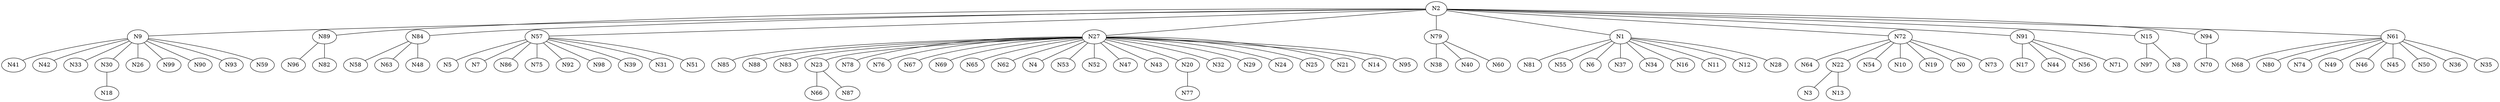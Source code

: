 Graph G {
	N2--N9[weight=11];
	N2--N89[weight=34];
	N84--N58[weight=23];
	N57--N5[weight=18];
	N27--N85[weight=30];
	N79--N38[weight=48];
	N27--N88[weight=7];
	N2--N1[weight=12];
	N57--N7[weight=12];
	N27--N83[weight=18];
	N57--N86[weight=20];
	N2--N84[weight=32];
	N89--N96[weight=7];
	N23--N66[weight=31];
	N72--N64[weight=41];
	N9--N41[weight=42];
	N9--N42[weight=16];
	N79--N40[weight=7];
	N22--N3[weight=5];
	N27--N78[weight=50];
	N91--N17[weight=40];
	N84--N63[weight=43];
	N2--N15[weight=21];
	N27--N76[weight=14];
	N2--N91[weight=37];
	N57--N75[weight=40];
	N2--N94[weight=11];
	N72--N54[weight=19];
	N1--N81[weight=15];
	N15--N97[weight=26];
	N9--N33[weight=1];
	N9--N30[weight=42];
	N27--N67[weight=29];
	N27--N69[weight=31];
	N2--N27[weight=25];
	N27--N65[weight=12];
	N27--N62[weight=16];
	N27--N4[weight=31];
	N23--N87[weight=18];
	N1--N55[weight=18];
	N9--N26[weight=30];
	N61--N68[weight=3];
	N27--N53[weight=49];
	N61--N80[weight=21];
	N27--N52[weight=38];
	N57--N92[weight=20];
	N84--N48[weight=45];
	N57--N98[weight=29];
	N89--N82[weight=29];
	N22--N13[weight=7];
	N9--N99[weight=17];
	N61--N74[weight=12];
	N9--N90[weight=7];
	N27--N47[weight=29];
	N91--N44[weight=4];
	N27--N43[weight=33];
	N9--N93[weight=26];
	N20--N77[weight=45];
	N1--N6[weight=32];
	N72--N22[weight=11];
	N61--N49[weight=33];
	N57--N39[weight=1];
	N94--N70[weight=46];
	N1--N37[weight=11];
	N61--N46[weight=21];
	N61--N45[weight=41];
	N1--N34[weight=10];
	N2--N57[weight=2];
	N91--N56[weight=11];
	N27--N32[weight=43];
	N57--N31[weight=3];
	N72--N10[weight=43];
	N61--N50[weight=13];
	N72--N19[weight=11];
	N72--N0[weight=42];
	N27--N29[weight=5];
	N27--N24[weight=50];
	N27--N23[weight=38];
	N27--N25[weight=17];
	N1--N16[weight=8];
	N27--N20[weight=11];
	N27--N21[weight=48];
	N2--N61[weight=25];
	N1--N11[weight=32];
	N79--N60[weight=8];
	N1--N12[weight=19];
	N1--N28[weight=8];
	N27--N14[weight=42];
	N2--N79[weight=23];
	N27--N95[weight=17];
	N57--N51[weight=22];
	N2--N72[weight=3];
	N91--N71[weight=8];
	N61--N36[weight=45];
	N72--N73[weight=44];
	N30--N18[weight=47];
	N9--N59[weight=50];
	N61--N35[weight=19];
	N15--N8[weight=37];
}